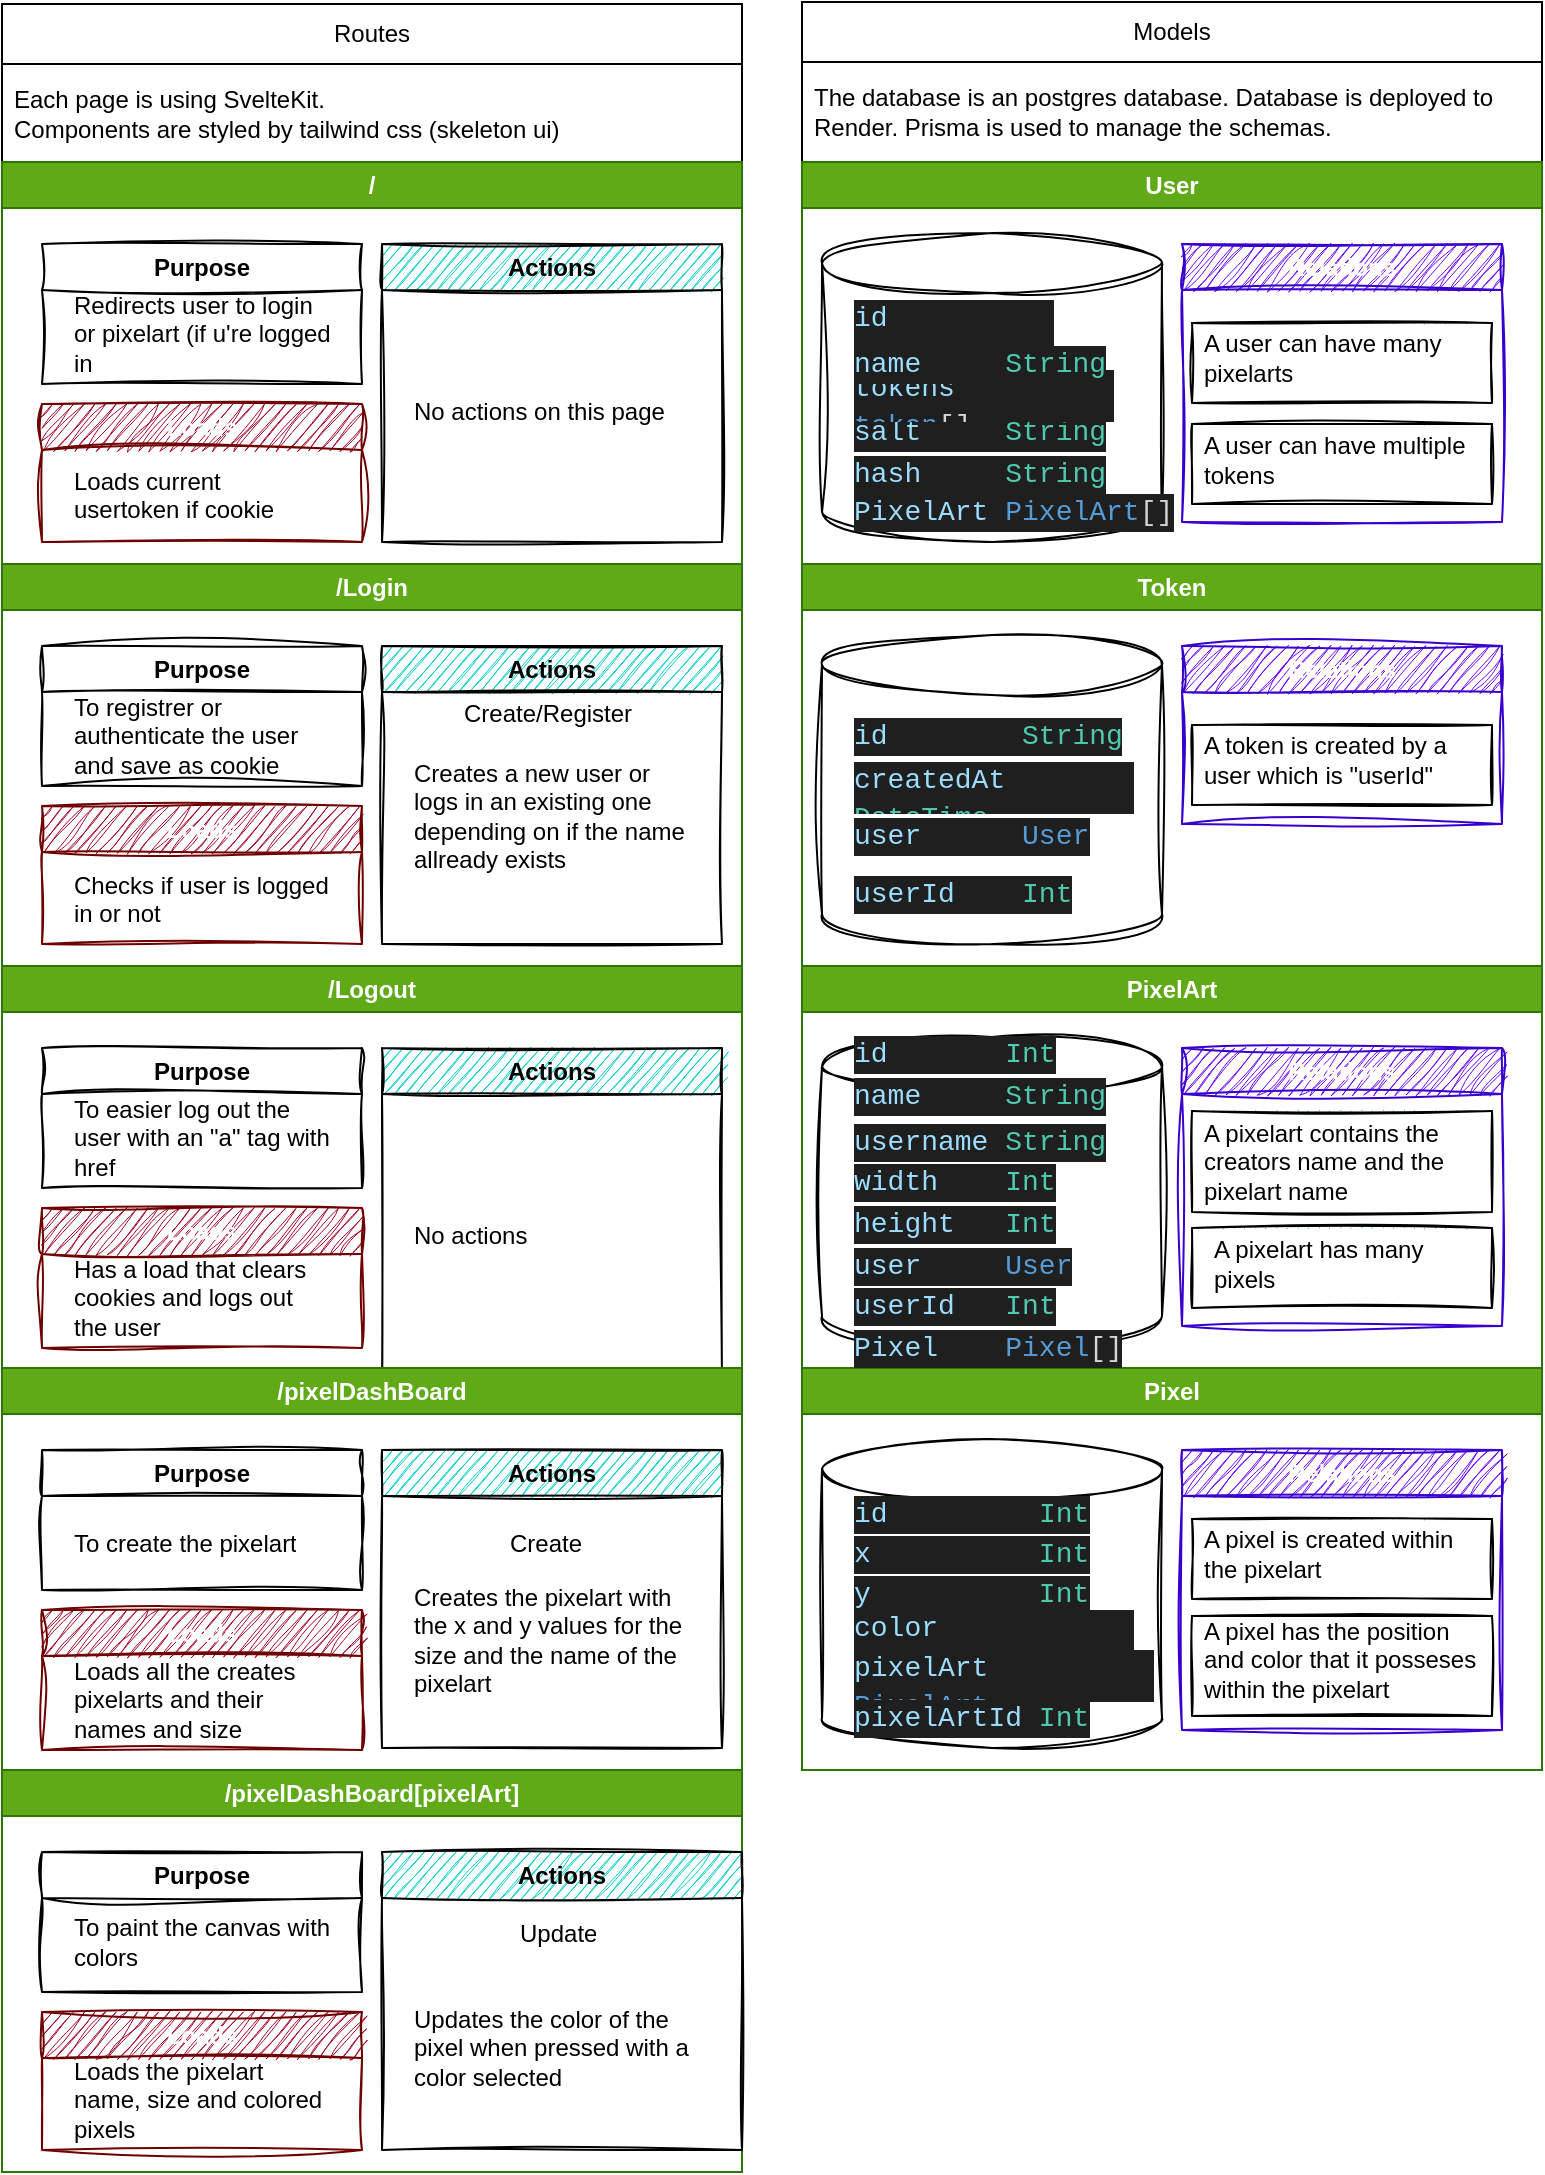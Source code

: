 <mxfile>
    <diagram id="hzaWzkUhnRRmQ7XQBJXC" name="Page-1">
        <mxGraphModel dx="539" dy="396" grid="1" gridSize="10" guides="1" tooltips="1" connect="1" arrows="1" fold="1" page="1" pageScale="1" pageWidth="850" pageHeight="1100" math="0" shadow="0">
            <root>
                <mxCell id="0"/>
                <mxCell id="1" parent="0"/>
                <mxCell id="4" value="Routes" style="swimlane;fontStyle=0;childLayout=stackLayout;horizontal=1;startSize=30;horizontalStack=0;resizeParent=1;resizeParentMax=0;resizeLast=0;collapsible=1;marginBottom=0;whiteSpace=wrap;html=1;" parent="1" vertex="1">
                    <mxGeometry x="40" y="40" width="370" height="80" as="geometry"/>
                </mxCell>
                <mxCell id="15" value="Each page is using SvelteKit.&lt;br&gt;Components are styled by tailwind css (skeleton ui)" style="text;strokeColor=none;fillColor=none;align=left;verticalAlign=middle;spacingLeft=4;spacingRight=4;overflow=hidden;points=[[0,0.5],[1,0.5]];portConstraint=eastwest;rotatable=0;whiteSpace=wrap;html=1;" parent="4" vertex="1">
                    <mxGeometry y="30" width="370" height="50" as="geometry"/>
                </mxCell>
                <mxCell id="47" value="/" style="swimlane;whiteSpace=wrap;html=1;fillColor=#60a917;fontColor=#ffffff;strokeColor=#2D7600;rounded=0;shadow=0;glass=0;swimlaneLine=1;" parent="1" vertex="1">
                    <mxGeometry x="40" y="119" width="370" height="201" as="geometry"/>
                </mxCell>
                <mxCell id="49" value="Purpose" style="swimlane;whiteSpace=wrap;html=1;sketch=1;curveFitting=1;jiggle=2;" parent="47" vertex="1">
                    <mxGeometry x="20" y="41" width="160" height="70" as="geometry"/>
                </mxCell>
                <mxCell id="117" value="Redirects user to login or pixelart (if u're logged in" style="text;strokeColor=none;fillColor=none;align=left;verticalAlign=middle;spacingLeft=4;spacingRight=4;overflow=hidden;points=[[0,0.5],[1,0.5]];portConstraint=eastwest;rotatable=0;whiteSpace=wrap;html=1;" vertex="1" parent="49">
                    <mxGeometry x="10" y="20" width="140" height="50" as="geometry"/>
                </mxCell>
                <mxCell id="50" value="Loads" style="swimlane;whiteSpace=wrap;html=1;fillColor=#a20025;fontColor=#ffffff;strokeColor=#6F0000;sketch=1;curveFitting=1;jiggle=2;" parent="47" vertex="1">
                    <mxGeometry x="20" y="121" width="160" height="69" as="geometry"/>
                </mxCell>
                <mxCell id="120" value="Loads current usertoken if cookie&amp;nbsp;" style="text;strokeColor=none;fillColor=none;align=left;verticalAlign=middle;spacingLeft=4;spacingRight=4;overflow=hidden;points=[[0,0.5],[1,0.5]];portConstraint=eastwest;rotatable=0;whiteSpace=wrap;html=1;" vertex="1" parent="50">
                    <mxGeometry x="10" y="29" width="130" height="30" as="geometry"/>
                </mxCell>
                <mxCell id="51" value="Actions" style="swimlane;whiteSpace=wrap;html=1;rounded=0;shadow=0;glass=0;sketch=1;fillColor=#00CCCC;" parent="47" vertex="1">
                    <mxGeometry x="190" y="41" width="170" height="149" as="geometry"/>
                </mxCell>
                <mxCell id="132" value="No actions on this page" style="text;strokeColor=none;fillColor=none;align=left;verticalAlign=middle;spacingLeft=4;spacingRight=4;overflow=hidden;points=[[0,0.5],[1,0.5]];portConstraint=eastwest;rotatable=0;whiteSpace=wrap;html=1;" vertex="1" parent="51">
                    <mxGeometry x="10" y="69" width="150" height="30" as="geometry"/>
                </mxCell>
                <mxCell id="52" value="/Login" style="swimlane;whiteSpace=wrap;html=1;fillColor=#60a917;fontColor=#ffffff;strokeColor=#2D7600;rounded=0;shadow=0;glass=0;swimlaneLine=1;startSize=23;" parent="1" vertex="1">
                    <mxGeometry x="40" y="320" width="370" height="201" as="geometry"/>
                </mxCell>
                <mxCell id="53" value="Purpose" style="swimlane;whiteSpace=wrap;html=1;sketch=1;curveFitting=1;jiggle=2;" parent="52" vertex="1">
                    <mxGeometry x="20" y="41" width="160" height="70" as="geometry"/>
                </mxCell>
                <mxCell id="130" value="To registrer or authenticate the user and save as cookie" style="text;strokeColor=none;fillColor=none;align=left;verticalAlign=middle;spacingLeft=4;spacingRight=4;overflow=hidden;points=[[0,0.5],[1,0.5]];portConstraint=eastwest;rotatable=0;whiteSpace=wrap;html=1;" vertex="1" parent="53">
                    <mxGeometry x="10" y="20" width="140" height="50" as="geometry"/>
                </mxCell>
                <mxCell id="54" value="Loads" style="swimlane;whiteSpace=wrap;html=1;fillColor=#a20025;fontColor=#ffffff;strokeColor=#6F0000;sketch=1;curveFitting=1;jiggle=2;" parent="52" vertex="1">
                    <mxGeometry x="20" y="121" width="160" height="69" as="geometry"/>
                </mxCell>
                <mxCell id="133" value="Checks if user is logged in or not" style="text;strokeColor=none;fillColor=none;align=left;verticalAlign=middle;spacingLeft=4;spacingRight=4;overflow=hidden;points=[[0,0.5],[1,0.5]];portConstraint=eastwest;rotatable=0;whiteSpace=wrap;html=1;" vertex="1" parent="54">
                    <mxGeometry x="10" y="30" width="140" height="30" as="geometry"/>
                </mxCell>
                <mxCell id="55" value="Actions" style="swimlane;whiteSpace=wrap;html=1;rounded=0;shadow=0;glass=0;sketch=1;fillColor=#00CCCC;" parent="52" vertex="1">
                    <mxGeometry x="190" y="41" width="170" height="149" as="geometry"/>
                </mxCell>
                <mxCell id="136" value="Creates a new user or logs in an existing one depending on if the name allready exists" style="text;strokeColor=none;fillColor=none;align=left;verticalAlign=middle;spacingLeft=4;spacingRight=4;overflow=hidden;points=[[0,0.5],[1,0.5]];portConstraint=eastwest;rotatable=0;whiteSpace=wrap;html=1;" vertex="1" parent="55">
                    <mxGeometry x="10" y="30" width="150" height="110" as="geometry"/>
                </mxCell>
                <mxCell id="151" value="Create/Register" style="text;strokeColor=none;fillColor=none;align=left;verticalAlign=middle;spacingLeft=4;spacingRight=4;overflow=hidden;points=[[0,0.5],[1,0.5]];portConstraint=eastwest;rotatable=0;whiteSpace=wrap;html=1;" vertex="1" parent="55">
                    <mxGeometry x="35" y="19" width="100" height="30" as="geometry"/>
                </mxCell>
                <mxCell id="56" value="/Logout" style="swimlane;whiteSpace=wrap;html=1;fillColor=#60a917;fontColor=#ffffff;strokeColor=#2D7600;rounded=0;shadow=0;glass=0;swimlaneLine=1;" parent="1" vertex="1">
                    <mxGeometry x="40" y="521" width="370" height="216" as="geometry"/>
                </mxCell>
                <mxCell id="57" value="Purpose" style="swimlane;whiteSpace=wrap;html=1;sketch=1;curveFitting=1;jiggle=2;" parent="56" vertex="1">
                    <mxGeometry x="20" y="41" width="160" height="70" as="geometry"/>
                </mxCell>
                <mxCell id="137" value="To easier log out the user with an &quot;a&quot; tag with href" style="text;strokeColor=none;fillColor=none;align=left;verticalAlign=middle;spacingLeft=4;spacingRight=4;overflow=hidden;points=[[0,0.5],[1,0.5]];portConstraint=eastwest;rotatable=0;whiteSpace=wrap;html=1;" vertex="1" parent="57">
                    <mxGeometry x="10" y="20" width="140" height="50" as="geometry"/>
                </mxCell>
                <mxCell id="58" value="Loads" style="swimlane;whiteSpace=wrap;html=1;fillColor=#a20025;fontColor=#ffffff;strokeColor=#6F0000;sketch=1;curveFitting=1;jiggle=2;" parent="56" vertex="1">
                    <mxGeometry x="20" y="121" width="160" height="70" as="geometry"/>
                </mxCell>
                <mxCell id="139" value="Has a load that clears cookies and logs out the user" style="text;strokeColor=none;fillColor=none;align=left;verticalAlign=middle;spacingLeft=4;spacingRight=4;overflow=hidden;points=[[0,0.5],[1,0.5]];portConstraint=eastwest;rotatable=0;whiteSpace=wrap;html=1;" vertex="1" parent="58">
                    <mxGeometry x="10" y="20" width="130" height="50" as="geometry"/>
                </mxCell>
                <mxCell id="59" value="Actions" style="swimlane;whiteSpace=wrap;html=1;rounded=0;shadow=0;glass=0;sketch=1;fillColor=#00CCCC;" parent="56" vertex="1">
                    <mxGeometry x="190" y="41" width="170" height="175" as="geometry"/>
                </mxCell>
                <mxCell id="159" value="No actions" style="text;strokeColor=none;fillColor=none;align=left;verticalAlign=middle;spacingLeft=4;spacingRight=4;overflow=hidden;points=[[0,0.5],[1,0.5]];portConstraint=eastwest;rotatable=0;whiteSpace=wrap;html=1;" vertex="1" parent="59">
                    <mxGeometry x="10" y="79" width="80" height="30" as="geometry"/>
                </mxCell>
                <mxCell id="60" value="/pixelDashBoard" style="swimlane;whiteSpace=wrap;html=1;fillColor=#60a917;fontColor=#ffffff;strokeColor=#2D7600;rounded=0;shadow=0;glass=0;swimlaneLine=1;" parent="1" vertex="1">
                    <mxGeometry x="40" y="722" width="370" height="201" as="geometry"/>
                </mxCell>
                <mxCell id="61" value="Purpose" style="swimlane;whiteSpace=wrap;html=1;sketch=1;curveFitting=1;jiggle=2;" parent="60" vertex="1">
                    <mxGeometry x="20" y="41" width="160" height="70" as="geometry"/>
                </mxCell>
                <mxCell id="141" value="To create the pixelart" style="text;strokeColor=none;fillColor=none;align=left;verticalAlign=middle;spacingLeft=4;spacingRight=4;overflow=hidden;points=[[0,0.5],[1,0.5]];portConstraint=eastwest;rotatable=0;whiteSpace=wrap;html=1;" vertex="1" parent="61">
                    <mxGeometry x="10" y="24.5" width="140" height="45.5" as="geometry"/>
                </mxCell>
                <mxCell id="62" value="Loads" style="swimlane;whiteSpace=wrap;html=1;fillColor=#a20025;fontColor=#ffffff;strokeColor=#6F0000;sketch=1;curveFitting=1;jiggle=2;" parent="60" vertex="1">
                    <mxGeometry x="20" y="121" width="160" height="70" as="geometry"/>
                </mxCell>
                <mxCell id="144" value="Loads all the creates pixelarts and their names and size" style="text;strokeColor=none;fillColor=none;align=left;verticalAlign=middle;spacingLeft=4;spacingRight=4;overflow=hidden;points=[[0,0.5],[1,0.5]];portConstraint=eastwest;rotatable=0;whiteSpace=wrap;html=1;" vertex="1" parent="62">
                    <mxGeometry x="10" y="20" width="140" height="50" as="geometry"/>
                </mxCell>
                <mxCell id="63" value="Actions" style="swimlane;whiteSpace=wrap;html=1;rounded=0;shadow=0;glass=0;sketch=1;fillColor=#00CCCC;" parent="60" vertex="1">
                    <mxGeometry x="190" y="41" width="170" height="149" as="geometry"/>
                </mxCell>
                <mxCell id="158" value="Creates the pixelart with the x and y values for the size and the name of the pixelart" style="text;strokeColor=none;fillColor=none;align=left;verticalAlign=middle;spacingLeft=4;spacingRight=4;overflow=hidden;points=[[0,0.5],[1,0.5]];portConstraint=eastwest;rotatable=0;whiteSpace=wrap;html=1;" vertex="1" parent="63">
                    <mxGeometry x="10" y="55" width="150" height="80" as="geometry"/>
                </mxCell>
                <mxCell id="157" value="Create" style="text;strokeColor=none;fillColor=none;align=left;verticalAlign=middle;spacingLeft=4;spacingRight=4;overflow=hidden;points=[[0,0.5],[1,0.5]];portConstraint=eastwest;rotatable=0;whiteSpace=wrap;html=1;" vertex="1" parent="63">
                    <mxGeometry x="57.5" y="32.25" width="55" height="30" as="geometry"/>
                </mxCell>
                <mxCell id="69" value="/pixelDashBoard[pixelArt]" style="swimlane;whiteSpace=wrap;html=1;fillColor=#60a917;fontColor=#ffffff;strokeColor=#2D7600;rounded=0;shadow=0;glass=0;swimlaneLine=1;" parent="1" vertex="1">
                    <mxGeometry x="40" y="923" width="370" height="201" as="geometry"/>
                </mxCell>
                <mxCell id="70" value="Purpose" style="swimlane;whiteSpace=wrap;html=1;sketch=1;curveFitting=1;jiggle=2;" parent="69" vertex="1">
                    <mxGeometry x="20" y="41" width="160" height="70" as="geometry"/>
                </mxCell>
                <mxCell id="160" value="To paint the canvas with colors" style="text;strokeColor=none;fillColor=none;align=left;verticalAlign=middle;spacingLeft=4;spacingRight=4;overflow=hidden;points=[[0,0.5],[1,0.5]];portConstraint=eastwest;rotatable=0;whiteSpace=wrap;html=1;" vertex="1" parent="70">
                    <mxGeometry x="10" y="20" width="140" height="50" as="geometry"/>
                </mxCell>
                <mxCell id="71" value="Loads" style="swimlane;whiteSpace=wrap;html=1;fillColor=#a20025;fontColor=#ffffff;strokeColor=#6F0000;sketch=1;curveFitting=1;jiggle=2;" parent="69" vertex="1">
                    <mxGeometry x="20" y="121" width="160" height="69" as="geometry"/>
                </mxCell>
                <mxCell id="161" value="Loads the pixelart name, size and colored pixels" style="text;strokeColor=none;fillColor=none;align=left;verticalAlign=middle;spacingLeft=4;spacingRight=4;overflow=hidden;points=[[0,0.5],[1,0.5]];portConstraint=eastwest;rotatable=0;whiteSpace=wrap;html=1;" vertex="1" parent="71">
                    <mxGeometry x="10" y="19" width="140" height="50" as="geometry"/>
                </mxCell>
                <mxCell id="72" value="Actions" style="swimlane;whiteSpace=wrap;html=1;rounded=0;shadow=0;glass=0;sketch=1;fillColor=#00CCCC;" parent="69" vertex="1">
                    <mxGeometry x="190" y="41" width="180" height="149" as="geometry"/>
                </mxCell>
                <mxCell id="162" value="Updates the color of the pixel when pressed with a color selected&amp;nbsp;" style="text;strokeColor=none;fillColor=none;align=left;verticalAlign=middle;spacingLeft=4;spacingRight=4;overflow=hidden;points=[[0,0.5],[1,0.5]];portConstraint=eastwest;rotatable=0;whiteSpace=wrap;html=1;" vertex="1" parent="72">
                    <mxGeometry x="10" y="56" width="150" height="84" as="geometry"/>
                </mxCell>
                <mxCell id="163" value="Update" style="text;strokeColor=none;fillColor=none;align=left;verticalAlign=middle;spacingLeft=4;spacingRight=4;overflow=hidden;points=[[0,0.5],[1,0.5]];portConstraint=eastwest;rotatable=0;whiteSpace=wrap;html=1;" vertex="1" parent="72">
                    <mxGeometry x="62.5" y="26" width="47.5" height="30" as="geometry"/>
                </mxCell>
                <mxCell id="77" value="Models" style="swimlane;fontStyle=0;childLayout=stackLayout;horizontal=1;startSize=30;horizontalStack=0;resizeParent=1;resizeParentMax=0;resizeLast=0;collapsible=1;marginBottom=0;whiteSpace=wrap;html=1;" parent="1" vertex="1">
                    <mxGeometry x="440" y="39" width="370" height="80" as="geometry"/>
                </mxCell>
                <mxCell id="78" value="The database is an postgres database. Database is deployed to Render. Prisma is used to manage the schemas.&amp;nbsp;" style="text;strokeColor=none;fillColor=none;align=left;verticalAlign=middle;spacingLeft=4;spacingRight=4;overflow=hidden;points=[[0,0.5],[1,0.5]];portConstraint=eastwest;rotatable=0;whiteSpace=wrap;html=1;" parent="77" vertex="1">
                    <mxGeometry y="30" width="370" height="50" as="geometry"/>
                </mxCell>
                <mxCell id="80" value="User" style="swimlane;whiteSpace=wrap;html=1;fillColor=#60a917;fontColor=#ffffff;strokeColor=#2D7600;rounded=0;shadow=0;glass=0;swimlaneLine=1;startSize=23;" parent="1" vertex="1">
                    <mxGeometry x="440" y="119" width="370" height="201" as="geometry"/>
                </mxCell>
                <mxCell id="82" value="Relations" style="swimlane;whiteSpace=wrap;html=1;fillColor=#6a00ff;fontColor=#ffffff;strokeColor=#3700CC;sketch=1;curveFitting=1;jiggle=2;" parent="80" vertex="1">
                    <mxGeometry x="190" y="41" width="160" height="139" as="geometry"/>
                </mxCell>
                <mxCell id="86" value="" style="swimlane;startSize=0;rounded=0;shadow=0;glass=0;sketch=1;fillColor=#00CCCC;" parent="82" vertex="1">
                    <mxGeometry x="5" y="90" width="150" height="40" as="geometry"/>
                </mxCell>
                <mxCell id="169" value="A user can have multiple tokens" style="text;strokeColor=none;fillColor=none;align=left;verticalAlign=middle;spacingLeft=4;spacingRight=4;overflow=hidden;points=[[0,0.5],[1,0.5]];portConstraint=eastwest;rotatable=0;whiteSpace=wrap;html=1;rounded=0;shadow=0;glass=0;sketch=1;" vertex="1" parent="86">
                    <mxGeometry width="150" height="35" as="geometry"/>
                </mxCell>
                <mxCell id="87" value="" style="swimlane;startSize=0;rounded=0;shadow=0;glass=0;sketch=1;fillColor=#00CCCC;" parent="82" vertex="1">
                    <mxGeometry x="5" y="39.5" width="150" height="40" as="geometry"/>
                </mxCell>
                <mxCell id="168" value="A user can have many pixelarts" style="text;strokeColor=none;fillColor=none;align=left;verticalAlign=middle;spacingLeft=4;spacingRight=4;overflow=hidden;points=[[0,0.5],[1,0.5]];portConstraint=eastwest;rotatable=0;whiteSpace=wrap;html=1;rounded=0;shadow=0;glass=0;sketch=1;" vertex="1" parent="87">
                    <mxGeometry width="150" height="35" as="geometry"/>
                </mxCell>
                <mxCell id="88" value="" style="shape=cylinder3;whiteSpace=wrap;html=1;boundedLbl=1;backgroundOutline=1;size=15;rounded=0;shadow=0;glass=0;fillColor=none;sketch=1;curveFitting=1;jiggle=2;" parent="80" vertex="1">
                    <mxGeometry x="10" y="35.5" width="170" height="154.5" as="geometry"/>
                </mxCell>
                <mxCell id="89" value="&lt;div style=&quot;color: rgb(204, 204, 204); background-color: rgb(31, 31, 31); font-family: Consolas, &amp;quot;Courier New&amp;quot;, monospace; font-size: 14px; line-height: 19px;&quot;&gt;&lt;span style=&quot;color: #9cdcfe;&quot;&gt;id&lt;/span&gt; &amp;nbsp; &amp;nbsp; &amp;nbsp; &lt;span style=&quot;color: #4ec9b0;&quot;&gt;Int&lt;/span&gt;&lt;/div&gt;" style="text;strokeColor=none;fillColor=none;align=left;verticalAlign=middle;spacingLeft=4;spacingRight=4;overflow=hidden;points=[[0,0.5],[1,0.5]];portConstraint=eastwest;rotatable=0;whiteSpace=wrap;html=1;rounded=0;shadow=0;glass=0;sketch=1;" parent="80" vertex="1">
                    <mxGeometry x="20" y="65.5" width="110" height="30" as="geometry"/>
                </mxCell>
                <mxCell id="92" value="&lt;div style=&quot;color: rgb(204, 204, 204); background-color: rgb(31, 31, 31); font-family: Consolas, &amp;quot;Courier New&amp;quot;, monospace; font-size: 14px; line-height: 19px;&quot;&gt;&lt;span style=&quot;color: #9cdcfe;&quot;&gt;salt&lt;/span&gt; &amp;nbsp; &amp;nbsp; &lt;span style=&quot;color: #4ec9b0;&quot;&gt;String&lt;/span&gt;&lt;/div&gt;" style="text;strokeColor=none;fillColor=none;align=left;verticalAlign=middle;spacingLeft=4;spacingRight=4;overflow=hidden;points=[[0,0.5],[1,0.5]];portConstraint=eastwest;rotatable=0;whiteSpace=wrap;html=1;rounded=0;shadow=0;glass=0;sketch=1;" parent="80" vertex="1">
                    <mxGeometry x="20" y="120" width="150" height="30" as="geometry"/>
                </mxCell>
                <mxCell id="91" value="&lt;div style=&quot;color: rgb(204, 204, 204); background-color: rgb(31, 31, 31); font-family: Consolas, &amp;quot;Courier New&amp;quot;, monospace; font-size: 14px; line-height: 19px;&quot;&gt;&lt;span style=&quot;color: #9cdcfe;&quot;&gt;tokens&lt;/span&gt; &amp;nbsp; &lt;span style=&quot;color: #569cd6;&quot;&gt;token&lt;/span&gt;&lt;span style=&quot;color: #d4d4d4;&quot;&gt;[]&lt;/span&gt;&lt;/div&gt;" style="text;strokeColor=none;fillColor=none;align=left;verticalAlign=middle;spacingLeft=4;spacingRight=4;overflow=hidden;points=[[0,0.5],[1,0.5]];portConstraint=eastwest;rotatable=0;whiteSpace=wrap;html=1;rounded=0;shadow=0;glass=0;sketch=1;" parent="80" vertex="1">
                    <mxGeometry x="20" y="101" width="140" height="30" as="geometry"/>
                </mxCell>
                <mxCell id="90" value="&lt;div style=&quot;color: rgb(204, 204, 204); background-color: rgb(31, 31, 31); font-family: Consolas, &amp;quot;Courier New&amp;quot;, monospace; font-size: 14px; line-height: 19px;&quot;&gt;&lt;span style=&quot;color: #9cdcfe;&quot;&gt;name&lt;/span&gt; &amp;nbsp; &amp;nbsp; &lt;span style=&quot;color: #4ec9b0;&quot;&gt;String&lt;/span&gt;&lt;/div&gt;" style="text;strokeColor=none;fillColor=none;align=left;verticalAlign=middle;spacingLeft=4;spacingRight=4;overflow=hidden;points=[[0,0.5],[1,0.5]];portConstraint=eastwest;rotatable=0;whiteSpace=wrap;html=1;rounded=0;shadow=0;glass=0;sketch=1;" parent="80" vertex="1">
                    <mxGeometry x="20" y="85.5" width="150" height="30" as="geometry"/>
                </mxCell>
                <mxCell id="165" value="&lt;div style=&quot;color: rgb(204, 204, 204); background-color: rgb(31, 31, 31); font-family: Consolas, &amp;quot;Courier New&amp;quot;, monospace; font-size: 14px; line-height: 19px;&quot;&gt;&lt;div style=&quot;line-height: 19px;&quot;&gt;&lt;span style=&quot;color: #9cdcfe;&quot;&gt;hash&lt;/span&gt; &amp;nbsp; &amp;nbsp; &lt;span style=&quot;color: #4ec9b0;&quot;&gt;String&lt;/span&gt;&lt;/div&gt;&lt;/div&gt;" style="text;strokeColor=none;fillColor=none;align=left;verticalAlign=middle;spacingLeft=4;spacingRight=4;overflow=hidden;points=[[0,0.5],[1,0.5]];portConstraint=eastwest;rotatable=0;whiteSpace=wrap;html=1;rounded=0;shadow=0;glass=0;sketch=1;" vertex="1" parent="80">
                    <mxGeometry x="20" y="141" width="150" height="30" as="geometry"/>
                </mxCell>
                <mxCell id="166" value="&lt;div style=&quot;color: rgb(204, 204, 204); background-color: rgb(31, 31, 31); font-family: Consolas, &amp;quot;Courier New&amp;quot;, monospace; font-size: 14px; line-height: 19px;&quot;&gt;&lt;div style=&quot;line-height: 19px;&quot;&gt;&lt;div style=&quot;line-height: 19px;&quot;&gt;&lt;span style=&quot;color: #9cdcfe;&quot;&gt;PixelArt&lt;/span&gt; &lt;span style=&quot;color: #569cd6;&quot;&gt;PixelArt&lt;/span&gt;&lt;span style=&quot;color: #d4d4d4;&quot;&gt;[]&lt;/span&gt;&lt;/div&gt;&lt;/div&gt;&lt;/div&gt;" style="text;strokeColor=none;fillColor=none;align=left;verticalAlign=middle;spacingLeft=4;spacingRight=4;overflow=hidden;points=[[0,0.5],[1,0.5]];portConstraint=eastwest;rotatable=0;whiteSpace=wrap;html=1;rounded=0;shadow=0;glass=0;sketch=1;" vertex="1" parent="80">
                    <mxGeometry x="20" y="160" width="200" height="30" as="geometry"/>
                </mxCell>
                <mxCell id="93" value="Token" style="swimlane;whiteSpace=wrap;html=1;fillColor=#60a917;fontColor=#ffffff;strokeColor=#2D7600;rounded=0;shadow=0;glass=0;swimlaneLine=1;startSize=23;" parent="1" vertex="1">
                    <mxGeometry x="440" y="320" width="370" height="201" as="geometry"/>
                </mxCell>
                <mxCell id="94" value="Relations" style="swimlane;whiteSpace=wrap;html=1;fillColor=#6a00ff;fontColor=#ffffff;strokeColor=#3700CC;sketch=1;curveFitting=1;jiggle=2;" parent="93" vertex="1">
                    <mxGeometry x="190" y="41" width="160" height="89" as="geometry"/>
                </mxCell>
                <mxCell id="96" value="" style="swimlane;startSize=0;rounded=0;shadow=0;glass=0;sketch=1;fillColor=#00CCCC;" parent="94" vertex="1">
                    <mxGeometry x="5" y="39.5" width="150" height="40" as="geometry"/>
                </mxCell>
                <mxCell id="171" value="A token is created by a user which is &quot;userId&quot;" style="text;strokeColor=none;fillColor=none;align=left;verticalAlign=middle;spacingLeft=4;spacingRight=4;overflow=hidden;points=[[0,0.5],[1,0.5]];portConstraint=eastwest;rotatable=0;whiteSpace=wrap;html=1;rounded=0;shadow=0;glass=0;sketch=1;" vertex="1" parent="96">
                    <mxGeometry width="150" height="35" as="geometry"/>
                </mxCell>
                <mxCell id="97" value="" style="shape=cylinder3;whiteSpace=wrap;html=1;boundedLbl=1;backgroundOutline=1;size=15;rounded=0;shadow=0;glass=0;fillColor=none;sketch=1;curveFitting=1;jiggle=2;" parent="93" vertex="1">
                    <mxGeometry x="10" y="35.5" width="170" height="154.5" as="geometry"/>
                </mxCell>
                <mxCell id="98" value="&lt;div style=&quot;color: rgb(204, 204, 204); background-color: rgb(31, 31, 31); font-family: Consolas, &amp;quot;Courier New&amp;quot;, monospace; font-size: 14px; line-height: 19px;&quot;&gt;&lt;span style=&quot;color: #9cdcfe;&quot;&gt;id&lt;/span&gt; &amp;nbsp; &amp;nbsp; &amp;nbsp; &amp;nbsp;&lt;span style=&quot;color: #4ec9b0;&quot;&gt;String&lt;/span&gt;&lt;/div&gt;" style="text;strokeColor=none;fillColor=none;align=left;verticalAlign=middle;spacingLeft=4;spacingRight=4;overflow=hidden;points=[[0,0.5],[1,0.5]];portConstraint=eastwest;rotatable=0;whiteSpace=wrap;html=1;rounded=0;shadow=0;glass=0;sketch=1;" parent="93" vertex="1">
                    <mxGeometry x="20" y="71" width="150" height="30" as="geometry"/>
                </mxCell>
                <mxCell id="99" value="&lt;div style=&quot;color: rgb(204, 204, 204); background-color: rgb(31, 31, 31); font-family: Consolas, &amp;quot;Courier New&amp;quot;, monospace; font-size: 14px; line-height: 19px;&quot;&gt;&lt;span style=&quot;color: #9cdcfe;&quot;&gt;userId&lt;/span&gt; &amp;nbsp; &amp;nbsp;&lt;span style=&quot;color: #4ec9b0;&quot;&gt;Int&lt;/span&gt;&lt;/div&gt;" style="text;strokeColor=none;fillColor=none;align=left;verticalAlign=middle;spacingLeft=4;spacingRight=4;overflow=hidden;points=[[0,0.5],[1,0.5]];portConstraint=eastwest;rotatable=0;whiteSpace=wrap;html=1;rounded=0;shadow=0;glass=0;sketch=1;" parent="93" vertex="1">
                    <mxGeometry x="20" y="150" width="150" height="30" as="geometry"/>
                </mxCell>
                <mxCell id="100" value="&lt;div style=&quot;color: rgb(204, 204, 204); background-color: rgb(31, 31, 31); font-family: Consolas, &amp;quot;Courier New&amp;quot;, monospace; font-size: 14px; line-height: 19px;&quot;&gt;&lt;span style=&quot;color: #9cdcfe;&quot;&gt;user&lt;/span&gt; &amp;nbsp; &amp;nbsp; &amp;nbsp;&lt;span style=&quot;color: #569cd6;&quot;&gt;User&lt;/span&gt;&lt;/div&gt;" style="text;strokeColor=none;fillColor=none;align=left;verticalAlign=middle;spacingLeft=4;spacingRight=4;overflow=hidden;points=[[0,0.5],[1,0.5]];portConstraint=eastwest;rotatable=0;whiteSpace=wrap;html=1;rounded=0;shadow=0;glass=0;sketch=1;" parent="93" vertex="1">
                    <mxGeometry x="20" y="121" width="150" height="30" as="geometry"/>
                </mxCell>
                <mxCell id="101" value="&lt;div style=&quot;color: rgb(204, 204, 204); background-color: rgb(31, 31, 31); font-family: Consolas, &amp;quot;Courier New&amp;quot;, monospace; font-size: 14px; line-height: 19px;&quot;&gt;&lt;span style=&quot;color: #9cdcfe;&quot;&gt;createdAt&lt;/span&gt; &lt;span style=&quot;color: #4ec9b0;&quot;&gt;DateTime&lt;/span&gt;&lt;/div&gt;" style="text;strokeColor=none;fillColor=none;align=left;verticalAlign=middle;spacingLeft=4;spacingRight=4;overflow=hidden;points=[[0,0.5],[1,0.5]];portConstraint=eastwest;rotatable=0;whiteSpace=wrap;html=1;rounded=0;shadow=0;glass=0;sketch=1;" parent="93" vertex="1">
                    <mxGeometry x="20" y="95.5" width="150" height="30" as="geometry"/>
                </mxCell>
                <mxCell id="102" value="PixelArt" style="swimlane;whiteSpace=wrap;html=1;fillColor=#60a917;fontColor=#ffffff;strokeColor=#2D7600;rounded=0;shadow=0;glass=0;swimlaneLine=1;startSize=23;" parent="1" vertex="1">
                    <mxGeometry x="440" y="521" width="370" height="210" as="geometry"/>
                </mxCell>
                <mxCell id="103" value="Relations" style="swimlane;whiteSpace=wrap;html=1;fillColor=#6a00ff;fontColor=#ffffff;strokeColor=#3700CC;sketch=1;curveFitting=1;jiggle=2;" parent="102" vertex="1">
                    <mxGeometry x="190" y="41" width="160" height="139" as="geometry"/>
                </mxCell>
                <mxCell id="104" value="" style="swimlane;startSize=0;rounded=0;shadow=0;glass=0;sketch=1;fillColor=#00CCCC;" parent="103" vertex="1">
                    <mxGeometry x="5" y="90" width="150" height="40" as="geometry"/>
                </mxCell>
                <mxCell id="105" value="" style="swimlane;startSize=0;rounded=0;shadow=0;glass=0;sketch=1;fillColor=#00CCCC;" parent="103" vertex="1">
                    <mxGeometry x="5" y="31.5" width="150" height="50.5" as="geometry"/>
                </mxCell>
                <mxCell id="177" value="A pixelart contains the creators name and the pixelart name" style="text;strokeColor=none;fillColor=none;align=left;verticalAlign=middle;spacingLeft=4;spacingRight=4;overflow=hidden;points=[[0,0.5],[1,0.5]];portConstraint=eastwest;rotatable=0;whiteSpace=wrap;html=1;rounded=0;shadow=0;glass=0;sketch=1;" vertex="1" parent="105">
                    <mxGeometry width="150" height="50" as="geometry"/>
                </mxCell>
                <mxCell id="180" value="A pixelart has many pixels&amp;nbsp;" style="text;strokeColor=none;fillColor=none;align=left;verticalAlign=middle;spacingLeft=4;spacingRight=4;overflow=hidden;points=[[0,0.5],[1,0.5]];portConstraint=eastwest;rotatable=0;whiteSpace=wrap;html=1;rounded=0;shadow=0;glass=0;sketch=1;" vertex="1" parent="103">
                    <mxGeometry x="10" y="90" width="150" height="35" as="geometry"/>
                </mxCell>
                <mxCell id="106" value="" style="shape=cylinder3;whiteSpace=wrap;html=1;boundedLbl=1;backgroundOutline=1;size=15;rounded=0;shadow=0;glass=0;fillColor=none;sketch=1;curveFitting=1;jiggle=2;" parent="102" vertex="1">
                    <mxGeometry x="10" y="35.5" width="170" height="154.5" as="geometry"/>
                </mxCell>
                <mxCell id="107" value="&lt;div style=&quot;color: rgb(204, 204, 204); background-color: rgb(31, 31, 31); font-family: Consolas, &amp;quot;Courier New&amp;quot;, monospace; font-size: 14px; line-height: 19px;&quot;&gt;&lt;span style=&quot;color: #9cdcfe;&quot;&gt;id&lt;/span&gt; &amp;nbsp; &amp;nbsp; &amp;nbsp; &lt;span style=&quot;color: #4ec9b0;&quot;&gt;Int&lt;/span&gt;&lt;/div&gt;" style="text;strokeColor=none;fillColor=none;align=left;verticalAlign=middle;spacingLeft=4;spacingRight=4;overflow=hidden;points=[[0,0.5],[1,0.5]];portConstraint=eastwest;rotatable=0;whiteSpace=wrap;html=1;rounded=0;shadow=0;glass=0;sketch=1;" parent="102" vertex="1">
                    <mxGeometry x="20" y="29" width="150" height="30" as="geometry"/>
                </mxCell>
                <mxCell id="108" value="&lt;div style=&quot;color: rgb(204, 204, 204); background-color: rgb(31, 31, 31); font-family: Consolas, &amp;quot;Courier New&amp;quot;, monospace; font-size: 14px; line-height: 19px;&quot;&gt;&lt;span style=&quot;color: #9cdcfe;&quot;&gt;width&lt;/span&gt; &amp;nbsp; &amp;nbsp;&lt;span style=&quot;color: #4ec9b0;&quot;&gt;Int&lt;/span&gt;&lt;/div&gt;" style="text;strokeColor=none;fillColor=none;align=left;verticalAlign=middle;spacingLeft=4;spacingRight=4;overflow=hidden;points=[[0,0.5],[1,0.5]];portConstraint=eastwest;rotatable=0;whiteSpace=wrap;html=1;rounded=0;shadow=0;glass=0;sketch=1;" parent="102" vertex="1">
                    <mxGeometry x="20" y="92.5" width="150" height="30" as="geometry"/>
                </mxCell>
                <mxCell id="109" value="&lt;div style=&quot;color: rgb(204, 204, 204); background-color: rgb(31, 31, 31); font-family: Consolas, &amp;quot;Courier New&amp;quot;, monospace; font-size: 14px; line-height: 19px;&quot;&gt;&lt;span style=&quot;color: #9cdcfe;&quot;&gt;username&lt;/span&gt; &lt;span style=&quot;color: #4ec9b0;&quot;&gt;String&lt;/span&gt;&lt;/div&gt;" style="text;strokeColor=none;fillColor=none;align=left;verticalAlign=middle;spacingLeft=4;spacingRight=4;overflow=hidden;points=[[0,0.5],[1,0.5]];portConstraint=eastwest;rotatable=0;whiteSpace=wrap;html=1;rounded=0;shadow=0;glass=0;sketch=1;" parent="102" vertex="1">
                    <mxGeometry x="20" y="72.5" width="150" height="30" as="geometry"/>
                </mxCell>
                <mxCell id="110" value="&lt;div style=&quot;color: rgb(204, 204, 204); background-color: rgb(31, 31, 31); font-family: Consolas, &amp;quot;Courier New&amp;quot;, monospace; font-size: 14px; line-height: 19px;&quot;&gt;&lt;span style=&quot;color: #9cdcfe;&quot;&gt;name&lt;/span&gt; &amp;nbsp; &amp;nbsp; &lt;span style=&quot;color: #4ec9b0;&quot;&gt;String&lt;/span&gt;&lt;/div&gt;" style="text;strokeColor=none;fillColor=none;align=left;verticalAlign=middle;spacingLeft=4;spacingRight=4;overflow=hidden;points=[[0,0.5],[1,0.5]];portConstraint=eastwest;rotatable=0;whiteSpace=wrap;html=1;rounded=0;shadow=0;glass=0;sketch=1;" parent="102" vertex="1">
                    <mxGeometry x="20" y="50" width="140" height="30" as="geometry"/>
                </mxCell>
                <mxCell id="173" value="&lt;div style=&quot;color: rgb(204, 204, 204); background-color: rgb(31, 31, 31); font-family: Consolas, &amp;quot;Courier New&amp;quot;, monospace; font-size: 14px; line-height: 19px;&quot;&gt;&lt;span style=&quot;color: #9cdcfe;&quot;&gt;height&lt;/span&gt; &amp;nbsp; &lt;span style=&quot;color: #4ec9b0;&quot;&gt;Int&lt;/span&gt;&lt;/div&gt;" style="text;strokeColor=none;fillColor=none;align=left;verticalAlign=middle;spacingLeft=4;spacingRight=4;overflow=hidden;points=[[0,0.5],[1,0.5]];portConstraint=eastwest;rotatable=0;whiteSpace=wrap;html=1;rounded=0;shadow=0;glass=0;sketch=1;" vertex="1" parent="102">
                    <mxGeometry x="20" y="113.5" width="150" height="30" as="geometry"/>
                </mxCell>
                <mxCell id="174" value="&lt;div style=&quot;color: rgb(204, 204, 204); background-color: rgb(31, 31, 31); font-family: Consolas, &amp;quot;Courier New&amp;quot;, monospace; font-size: 14px; line-height: 19px;&quot;&gt;&lt;span style=&quot;color: #9cdcfe;&quot;&gt;user&lt;/span&gt; &amp;nbsp; &amp;nbsp; &lt;span style=&quot;color: #569cd6;&quot;&gt;User&lt;/span&gt; &lt;/div&gt;" style="text;strokeColor=none;fillColor=none;align=left;verticalAlign=middle;spacingLeft=4;spacingRight=4;overflow=hidden;points=[[0,0.5],[1,0.5]];portConstraint=eastwest;rotatable=0;whiteSpace=wrap;html=1;rounded=0;shadow=0;glass=0;sketch=1;" vertex="1" parent="102">
                    <mxGeometry x="20" y="134.5" width="150" height="30" as="geometry"/>
                </mxCell>
                <mxCell id="175" value="&lt;div style=&quot;color: rgb(204, 204, 204); background-color: rgb(31, 31, 31); font-family: Consolas, &amp;quot;Courier New&amp;quot;, monospace; font-size: 14px; line-height: 19px;&quot;&gt;&lt;div style=&quot;line-height: 19px;&quot;&gt;&lt;span style=&quot;color: #9cdcfe;&quot;&gt;userId&lt;/span&gt; &amp;nbsp; &lt;span style=&quot;color: #4ec9b0;&quot;&gt;Int&lt;/span&gt;&lt;/div&gt;&lt;/div&gt;" style="text;strokeColor=none;fillColor=none;align=left;verticalAlign=middle;spacingLeft=4;spacingRight=4;overflow=hidden;points=[[0,0.5],[1,0.5]];portConstraint=eastwest;rotatable=0;whiteSpace=wrap;html=1;rounded=0;shadow=0;glass=0;sketch=1;" vertex="1" parent="102">
                    <mxGeometry x="20" y="154.5" width="150" height="30" as="geometry"/>
                </mxCell>
                <mxCell id="121" value="Pixel" style="swimlane;whiteSpace=wrap;html=1;fillColor=#60a917;fontColor=#ffffff;strokeColor=#2D7600;rounded=0;shadow=0;glass=0;swimlaneLine=1;startSize=23;" vertex="1" parent="1">
                    <mxGeometry x="440" y="722" width="370" height="201" as="geometry"/>
                </mxCell>
                <mxCell id="122" value="Relations" style="swimlane;whiteSpace=wrap;html=1;fillColor=#6a00ff;fontColor=#ffffff;strokeColor=#3700CC;sketch=1;curveFitting=1;jiggle=2;" vertex="1" parent="121">
                    <mxGeometry x="190" y="41" width="160" height="140" as="geometry"/>
                </mxCell>
                <mxCell id="123" value="" style="swimlane;startSize=0;rounded=0;shadow=0;glass=0;sketch=1;fillColor=#00CCCC;" vertex="1" parent="122">
                    <mxGeometry x="5" y="83" width="150" height="50" as="geometry"/>
                </mxCell>
                <mxCell id="187" value="A pixel has the position and color that it posseses within the pixelart" style="text;strokeColor=none;fillColor=none;align=left;verticalAlign=middle;spacingLeft=4;spacingRight=4;overflow=hidden;points=[[0,0.5],[1,0.5]];portConstraint=eastwest;rotatable=0;whiteSpace=wrap;html=1;rounded=0;shadow=0;glass=0;sketch=1;" vertex="1" parent="123">
                    <mxGeometry y="-1.75" width="150" height="47.5" as="geometry"/>
                </mxCell>
                <mxCell id="124" value="" style="swimlane;startSize=0;rounded=0;shadow=0;glass=0;sketch=1;fillColor=#00CCCC;" vertex="1" parent="122">
                    <mxGeometry x="5" y="34.5" width="150" height="40" as="geometry"/>
                </mxCell>
                <mxCell id="186" value="A pixel is created within the pixelart" style="text;strokeColor=none;fillColor=none;align=left;verticalAlign=middle;spacingLeft=4;spacingRight=4;overflow=hidden;points=[[0,0.5],[1,0.5]];portConstraint=eastwest;rotatable=0;whiteSpace=wrap;html=1;rounded=0;shadow=0;glass=0;sketch=1;" vertex="1" parent="122">
                    <mxGeometry x="5" y="34.5" width="150" height="35" as="geometry"/>
                </mxCell>
                <mxCell id="125" value="" style="shape=cylinder3;whiteSpace=wrap;html=1;boundedLbl=1;backgroundOutline=1;size=15;rounded=0;shadow=0;glass=0;fillColor=none;sketch=1;curveFitting=1;jiggle=2;" vertex="1" parent="121">
                    <mxGeometry x="10" y="35.5" width="170" height="154.5" as="geometry"/>
                </mxCell>
                <mxCell id="126" value="&lt;div style=&quot;color: rgb(204, 204, 204); background-color: rgb(31, 31, 31); font-family: Consolas, &amp;quot;Courier New&amp;quot;, monospace; font-size: 14px; line-height: 19px;&quot;&gt;&lt;span style=&quot;color: #9cdcfe;&quot;&gt;id&lt;/span&gt; &amp;nbsp; &amp;nbsp; &amp;nbsp; &amp;nbsp; &lt;span style=&quot;color: #4ec9b0;&quot;&gt;Int&lt;/span&gt;&lt;/div&gt;" style="text;strokeColor=none;fillColor=none;align=left;verticalAlign=middle;spacingLeft=4;spacingRight=4;overflow=hidden;points=[[0,0.5],[1,0.5]];portConstraint=eastwest;rotatable=0;whiteSpace=wrap;html=1;rounded=0;shadow=0;glass=0;sketch=1;" vertex="1" parent="121">
                    <mxGeometry x="20" y="58" width="150" height="30" as="geometry"/>
                </mxCell>
                <mxCell id="176" value="&lt;div style=&quot;color: rgb(204, 204, 204); background-color: rgb(31, 31, 31); font-family: Consolas, &amp;quot;Courier New&amp;quot;, monospace; font-size: 14px; line-height: 19px;&quot;&gt;&lt;div style=&quot;line-height: 19px;&quot;&gt;&lt;div style=&quot;line-height: 19px;&quot;&gt;&lt;span style=&quot;color: #9cdcfe;&quot;&gt;Pixel&lt;/span&gt; &amp;nbsp; &amp;nbsp;&lt;span style=&quot;color: #569cd6;&quot;&gt;Pixel&lt;/span&gt;&lt;span style=&quot;color: #d4d4d4;&quot;&gt;[]&lt;/span&gt;&lt;/div&gt;&lt;/div&gt;&lt;/div&gt;" style="text;strokeColor=none;fillColor=none;align=left;verticalAlign=middle;spacingLeft=4;spacingRight=4;overflow=hidden;points=[[0,0.5],[1,0.5]];portConstraint=eastwest;rotatable=0;whiteSpace=wrap;html=1;rounded=0;shadow=0;glass=0;sketch=1;" vertex="1" parent="121">
                    <mxGeometry x="20" y="-25.5" width="150" height="30" as="geometry"/>
                </mxCell>
                <mxCell id="181" value="&lt;div style=&quot;color: rgb(204, 204, 204); background-color: rgb(31, 31, 31); font-family: Consolas, &amp;quot;Courier New&amp;quot;, monospace; font-size: 14px; line-height: 19px;&quot;&gt;&lt;div&gt;&lt;span style=&quot;color: #9cdcfe;&quot;&gt;x&lt;/span&gt; &amp;nbsp; &amp;nbsp; &amp;nbsp; &amp;nbsp; &amp;nbsp;&lt;span style=&quot;color: #4ec9b0;&quot;&gt;Int&lt;/span&gt;&lt;/div&gt;&lt;div&gt;&lt;/div&gt;&lt;/div&gt;" style="text;strokeColor=none;fillColor=none;align=left;verticalAlign=middle;spacingLeft=4;spacingRight=4;overflow=hidden;points=[[0,0.5],[1,0.5]];portConstraint=eastwest;rotatable=0;whiteSpace=wrap;html=1;rounded=0;shadow=0;glass=0;sketch=1;" vertex="1" parent="121">
                    <mxGeometry x="20" y="78" width="150" height="30" as="geometry"/>
                </mxCell>
                <mxCell id="182" value="&lt;div style=&quot;color: rgb(204, 204, 204); background-color: rgb(31, 31, 31); font-family: Consolas, &amp;quot;Courier New&amp;quot;, monospace; font-size: 14px; line-height: 19px;&quot;&gt;&lt;span style=&quot;color: #9cdcfe;&quot;&gt;y&lt;/span&gt; &amp;nbsp; &amp;nbsp; &amp;nbsp; &amp;nbsp; &amp;nbsp;&lt;span style=&quot;color: #4ec9b0;&quot;&gt;Int&lt;/span&gt;&lt;/div&gt;" style="text;strokeColor=none;fillColor=none;align=left;verticalAlign=middle;spacingLeft=4;spacingRight=4;overflow=hidden;points=[[0,0.5],[1,0.5]];portConstraint=eastwest;rotatable=0;whiteSpace=wrap;html=1;rounded=0;shadow=0;glass=0;sketch=1;" vertex="1" parent="121">
                    <mxGeometry x="20" y="97.75" width="150" height="30" as="geometry"/>
                </mxCell>
                <mxCell id="183" value="&lt;div style=&quot;color: rgb(204, 204, 204); background-color: rgb(31, 31, 31); font-family: Consolas, &amp;quot;Courier New&amp;quot;, monospace; font-size: 14px; line-height: 19px;&quot;&gt;&lt;span style=&quot;color: #9cdcfe;&quot;&gt;color&lt;/span&gt; &amp;nbsp; &amp;nbsp; &amp;nbsp;&lt;span style=&quot;color: #4ec9b0;&quot;&gt;String&lt;/span&gt;&lt;/div&gt;" style="text;strokeColor=none;fillColor=none;align=left;verticalAlign=middle;spacingLeft=4;spacingRight=4;overflow=hidden;points=[[0,0.5],[1,0.5]];portConstraint=eastwest;rotatable=0;whiteSpace=wrap;html=1;rounded=0;shadow=0;glass=0;sketch=1;" vertex="1" parent="121">
                    <mxGeometry x="20" y="118" width="150" height="30" as="geometry"/>
                </mxCell>
                <mxCell id="184" value="&lt;div style=&quot;color: rgb(204, 204, 204); background-color: rgb(31, 31, 31); font-family: Consolas, &amp;quot;Courier New&amp;quot;, monospace; font-size: 14px; line-height: 19px;&quot;&gt;&lt;span style=&quot;color: #9cdcfe;&quot;&gt;pixelArt&lt;/span&gt; &amp;nbsp; &lt;span style=&quot;color: #569cd6;&quot;&gt;PixelArt&lt;/span&gt;&lt;/div&gt;" style="text;strokeColor=none;fillColor=none;align=left;verticalAlign=middle;spacingLeft=4;spacingRight=4;overflow=hidden;points=[[0,0.5],[1,0.5]];portConstraint=eastwest;rotatable=0;whiteSpace=wrap;html=1;rounded=0;shadow=0;glass=0;sketch=1;" vertex="1" parent="121">
                    <mxGeometry x="20" y="138" width="160" height="30" as="geometry"/>
                </mxCell>
                <mxCell id="185" value="&lt;div style=&quot;color: rgb(204, 204, 204); background-color: rgb(31, 31, 31); font-family: Consolas, &amp;quot;Courier New&amp;quot;, monospace; font-size: 14px; line-height: 19px;&quot;&gt;&lt;span style=&quot;color: #9cdcfe;&quot;&gt;pixelArtId&lt;/span&gt; &lt;span style=&quot;color: #4ec9b0;&quot;&gt;Int&lt;/span&gt;&lt;/div&gt;" style="text;strokeColor=none;fillColor=none;align=left;verticalAlign=middle;spacingLeft=4;spacingRight=4;overflow=hidden;points=[[0,0.5],[1,0.5]];portConstraint=eastwest;rotatable=0;whiteSpace=wrap;html=1;rounded=0;shadow=0;glass=0;sketch=1;" vertex="1" parent="121">
                    <mxGeometry x="20" y="160" width="150" height="30" as="geometry"/>
                </mxCell>
            </root>
        </mxGraphModel>
    </diagram>
</mxfile>